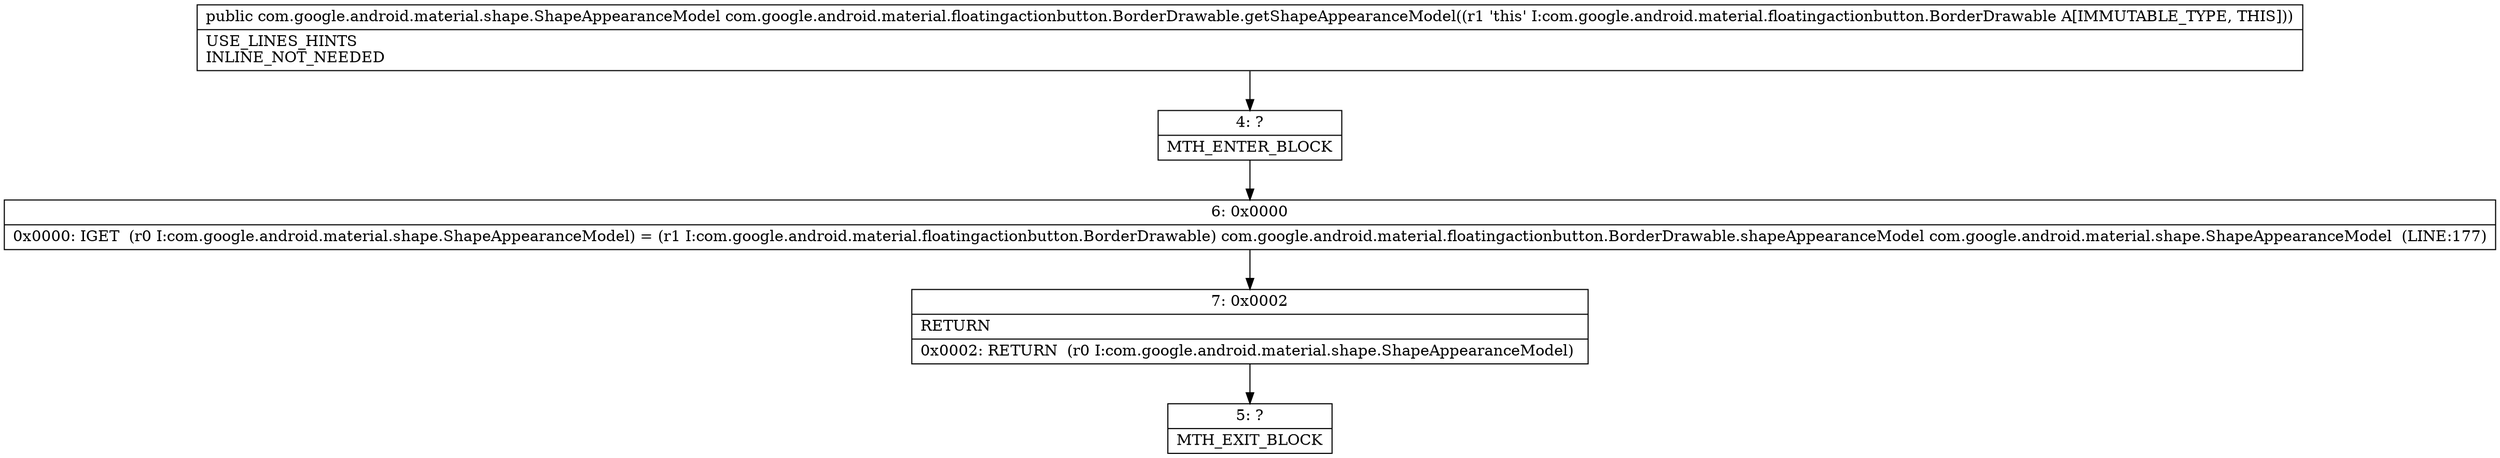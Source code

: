 digraph "CFG forcom.google.android.material.floatingactionbutton.BorderDrawable.getShapeAppearanceModel()Lcom\/google\/android\/material\/shape\/ShapeAppearanceModel;" {
Node_4 [shape=record,label="{4\:\ ?|MTH_ENTER_BLOCK\l}"];
Node_6 [shape=record,label="{6\:\ 0x0000|0x0000: IGET  (r0 I:com.google.android.material.shape.ShapeAppearanceModel) = (r1 I:com.google.android.material.floatingactionbutton.BorderDrawable) com.google.android.material.floatingactionbutton.BorderDrawable.shapeAppearanceModel com.google.android.material.shape.ShapeAppearanceModel  (LINE:177)\l}"];
Node_7 [shape=record,label="{7\:\ 0x0002|RETURN\l|0x0002: RETURN  (r0 I:com.google.android.material.shape.ShapeAppearanceModel) \l}"];
Node_5 [shape=record,label="{5\:\ ?|MTH_EXIT_BLOCK\l}"];
MethodNode[shape=record,label="{public com.google.android.material.shape.ShapeAppearanceModel com.google.android.material.floatingactionbutton.BorderDrawable.getShapeAppearanceModel((r1 'this' I:com.google.android.material.floatingactionbutton.BorderDrawable A[IMMUTABLE_TYPE, THIS]))  | USE_LINES_HINTS\lINLINE_NOT_NEEDED\l}"];
MethodNode -> Node_4;Node_4 -> Node_6;
Node_6 -> Node_7;
Node_7 -> Node_5;
}


